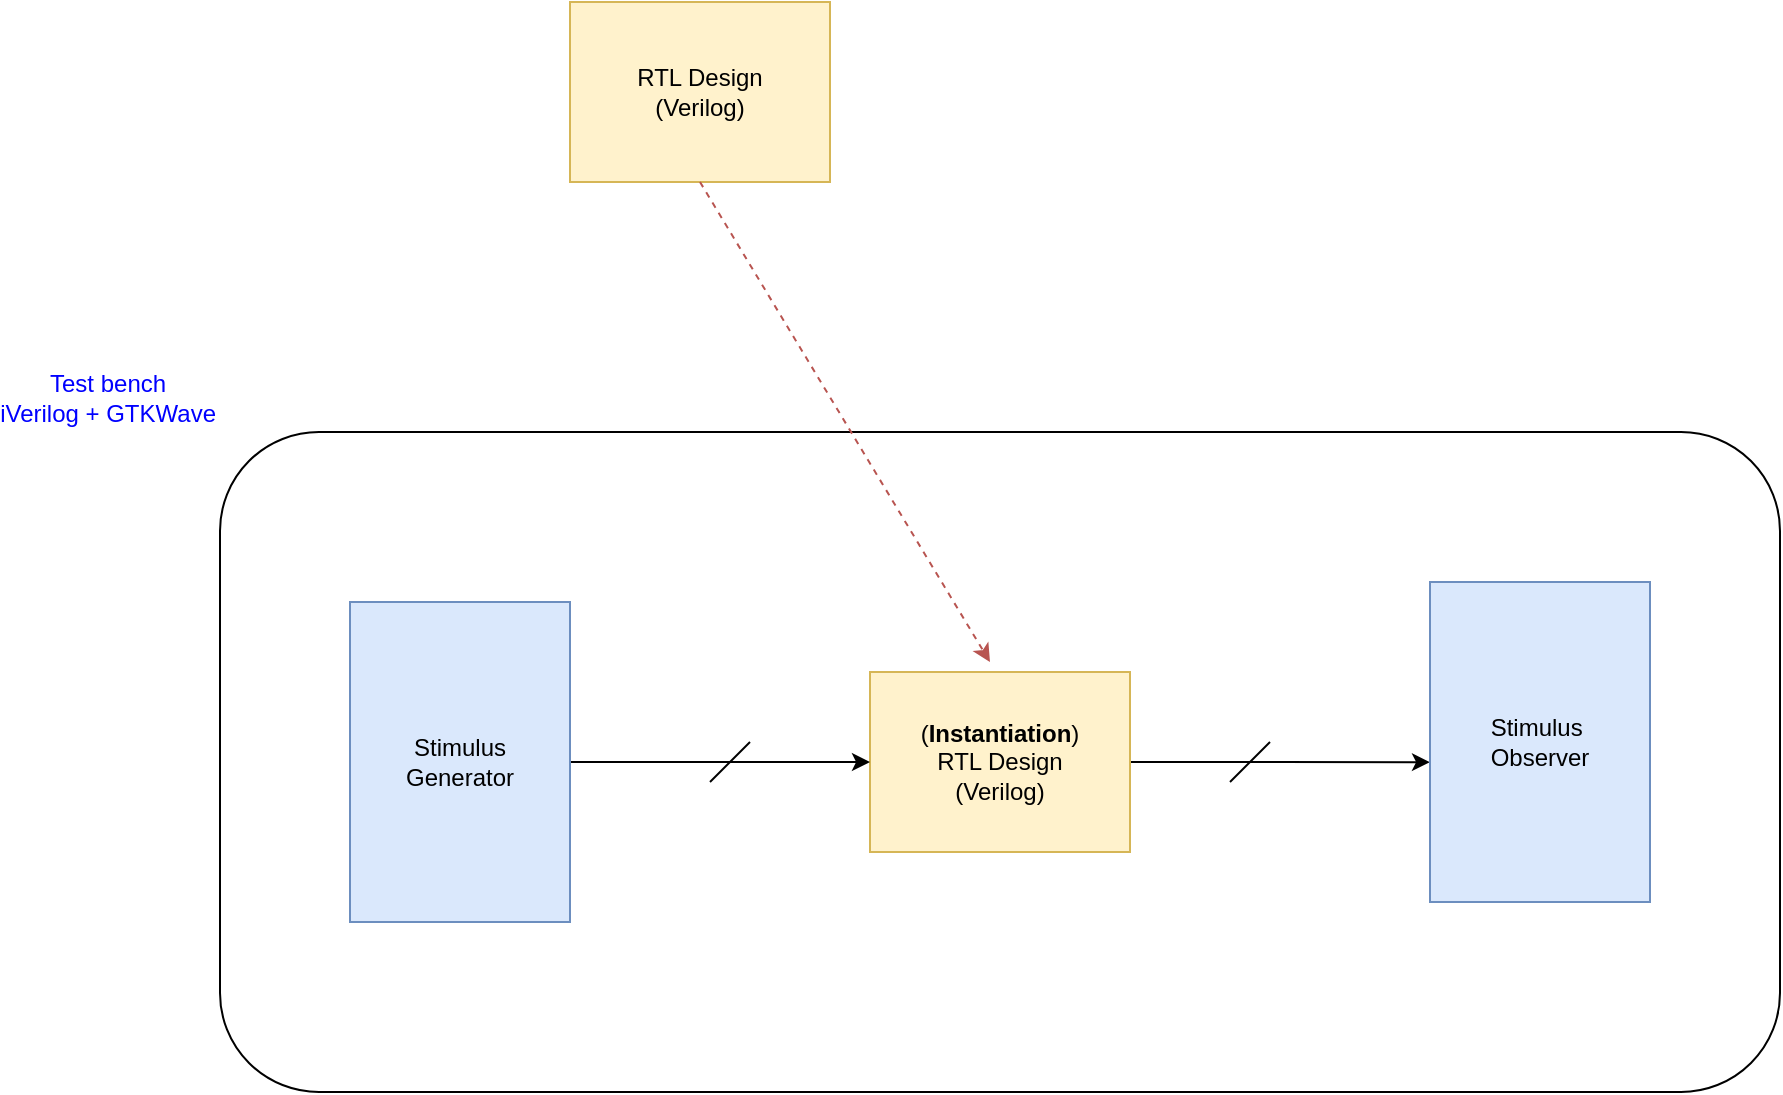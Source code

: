 <mxfile version="17.4.0" type="device"><diagram id="HCSXgunFZHk84Sv5gTMo" name="Page-1"><mxGraphModel dx="1902" dy="1106" grid="1" gridSize="10" guides="1" tooltips="1" connect="1" arrows="1" fold="1" page="1" pageScale="1" pageWidth="1169" pageHeight="827" math="0" shadow="0"><root><mxCell id="0"/><mxCell id="1" parent="0"/><mxCell id="F3flGHNFpNaX2hBKMOXN-1" value="RTL Design&lt;br&gt;(Verilog)" style="rounded=0;whiteSpace=wrap;html=1;fillColor=#fff2cc;strokeColor=#d6b656;" vertex="1" parent="1"><mxGeometry x="395" y="120" width="130" height="90" as="geometry"/></mxCell><mxCell id="F3flGHNFpNaX2hBKMOXN-3" value="&lt;div style=&quot;text-align: center&quot;&gt;&lt;span&gt;&lt;font color=&quot;#0000ff&quot;&gt;Test bench&lt;/font&gt;&lt;/span&gt;&lt;/div&gt;&lt;font color=&quot;#0000ff&quot;&gt;iVerilog + GTKWave&lt;/font&gt;" style="rounded=1;whiteSpace=wrap;html=1;labelPosition=left;verticalLabelPosition=top;align=right;verticalAlign=bottom;horizontal=1;" vertex="1" parent="1"><mxGeometry x="220" y="335" width="780" height="330" as="geometry"/></mxCell><mxCell id="F3flGHNFpNaX2hBKMOXN-10" style="edgeStyle=orthogonalEdgeStyle;rounded=0;orthogonalLoop=1;jettySize=auto;html=1;entryX=0;entryY=0.563;entryDx=0;entryDy=0;entryPerimeter=0;" edge="1" parent="1" source="F3flGHNFpNaX2hBKMOXN-4" target="F3flGHNFpNaX2hBKMOXN-6"><mxGeometry relative="1" as="geometry"/></mxCell><mxCell id="F3flGHNFpNaX2hBKMOXN-4" value="(&lt;b&gt;Instantiation&lt;/b&gt;)&lt;br&gt;RTL Design&lt;br&gt;(Verilog)" style="rounded=0;whiteSpace=wrap;html=1;fillColor=#fff2cc;strokeColor=#d6b656;" vertex="1" parent="1"><mxGeometry x="545" y="455" width="130" height="90" as="geometry"/></mxCell><mxCell id="F3flGHNFpNaX2hBKMOXN-8" style="edgeStyle=orthogonalEdgeStyle;rounded=0;orthogonalLoop=1;jettySize=auto;html=1;entryX=0;entryY=0.5;entryDx=0;entryDy=0;" edge="1" parent="1" source="F3flGHNFpNaX2hBKMOXN-5" target="F3flGHNFpNaX2hBKMOXN-4"><mxGeometry relative="1" as="geometry"/></mxCell><mxCell id="F3flGHNFpNaX2hBKMOXN-5" value="Stimulus &lt;br&gt;Generator" style="rounded=0;whiteSpace=wrap;html=1;fillColor=#dae8fc;strokeColor=#6c8ebf;" vertex="1" parent="1"><mxGeometry x="285" y="420" width="110" height="160" as="geometry"/></mxCell><mxCell id="F3flGHNFpNaX2hBKMOXN-6" value="Stimulus&amp;nbsp;&lt;br&gt;Observer" style="rounded=0;whiteSpace=wrap;html=1;fillColor=#dae8fc;strokeColor=#6c8ebf;" vertex="1" parent="1"><mxGeometry x="825" y="410" width="110" height="160" as="geometry"/></mxCell><mxCell id="F3flGHNFpNaX2hBKMOXN-9" value="" style="endArrow=none;html=1;rounded=0;" edge="1" parent="1"><mxGeometry width="50" height="50" relative="1" as="geometry"><mxPoint x="465" y="510" as="sourcePoint"/><mxPoint x="485" y="490" as="targetPoint"/></mxGeometry></mxCell><mxCell id="F3flGHNFpNaX2hBKMOXN-14" value="" style="endArrow=none;html=1;rounded=0;" edge="1" parent="1"><mxGeometry width="50" height="50" relative="1" as="geometry"><mxPoint x="725" y="510" as="sourcePoint"/><mxPoint x="745" y="490" as="targetPoint"/></mxGeometry></mxCell><mxCell id="F3flGHNFpNaX2hBKMOXN-15" value="" style="endArrow=classic;html=1;rounded=0;exitX=0.5;exitY=1;exitDx=0;exitDy=0;fillColor=#f8cecc;strokeColor=#b85450;dashed=1;" edge="1" parent="1" source="F3flGHNFpNaX2hBKMOXN-1"><mxGeometry width="50" height="50" relative="1" as="geometry"><mxPoint x="705" y="440" as="sourcePoint"/><mxPoint x="605" y="450" as="targetPoint"/></mxGeometry></mxCell></root></mxGraphModel></diagram></mxfile>